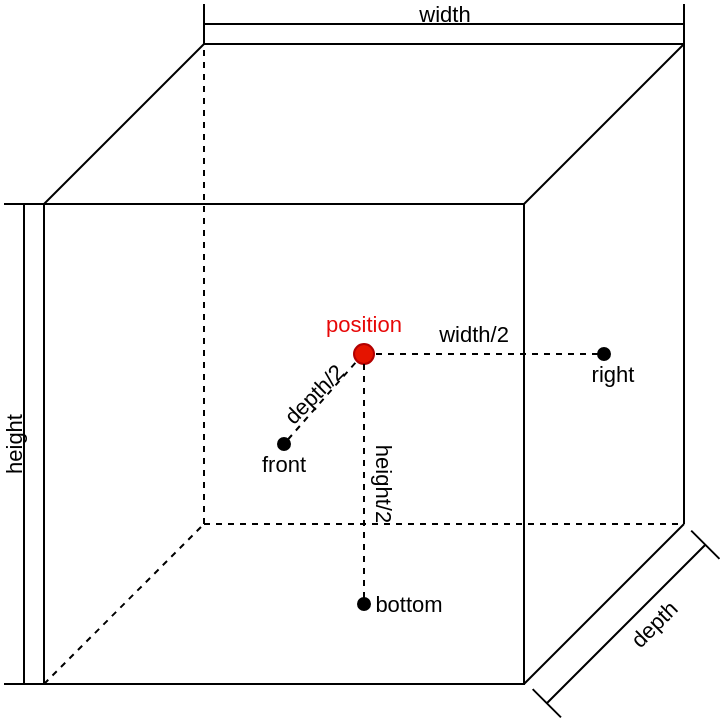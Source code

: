 <mxfile>
    <diagram id="Z9QtlNso7wTWEhbU5I4G" name="Pagina-1">
        <mxGraphModel dx="538" dy="437" grid="1" gridSize="10" guides="1" tooltips="1" connect="1" arrows="1" fold="1" page="1" pageScale="1" pageWidth="827" pageHeight="1169" math="0" shadow="0">
            <root>
                <mxCell id="0"/>
                <mxCell id="1" parent="0"/>
                <mxCell id="7" value="" style="whiteSpace=wrap;html=1;aspect=fixed;fillColor=none;" vertex="1" parent="1">
                    <mxGeometry x="240" y="760" width="240" height="240" as="geometry"/>
                </mxCell>
                <mxCell id="8" value="" style="endArrow=none;html=1;" edge="1" parent="1">
                    <mxGeometry width="50" height="50" relative="1" as="geometry">
                        <mxPoint x="480" y="1000" as="sourcePoint"/>
                        <mxPoint x="560" y="920" as="targetPoint"/>
                    </mxGeometry>
                </mxCell>
                <mxCell id="12" value="" style="endArrow=none;html=1;" edge="1" parent="1">
                    <mxGeometry width="50" height="50" relative="1" as="geometry">
                        <mxPoint x="240" y="760" as="sourcePoint"/>
                        <mxPoint x="320" y="680" as="targetPoint"/>
                    </mxGeometry>
                </mxCell>
                <mxCell id="13" value="" style="endArrow=none;html=1;" edge="1" parent="1">
                    <mxGeometry width="50" height="50" relative="1" as="geometry">
                        <mxPoint x="480" y="760" as="sourcePoint"/>
                        <mxPoint x="560" y="680" as="targetPoint"/>
                    </mxGeometry>
                </mxCell>
                <mxCell id="14" value="" style="endArrow=none;html=1;" edge="1" parent="1">
                    <mxGeometry width="50" height="50" relative="1" as="geometry">
                        <mxPoint x="560" y="920" as="sourcePoint"/>
                        <mxPoint x="560" y="680" as="targetPoint"/>
                    </mxGeometry>
                </mxCell>
                <mxCell id="16" value="" style="endArrow=none;dashed=1;html=1;" edge="1" parent="1">
                    <mxGeometry width="50" height="50" relative="1" as="geometry">
                        <mxPoint x="320" y="920" as="sourcePoint"/>
                        <mxPoint x="320" y="680" as="targetPoint"/>
                    </mxGeometry>
                </mxCell>
                <mxCell id="17" value="" style="endArrow=none;dashed=1;html=1;" edge="1" parent="1">
                    <mxGeometry width="50" height="50" relative="1" as="geometry">
                        <mxPoint x="320" y="920" as="sourcePoint"/>
                        <mxPoint x="560" y="920" as="targetPoint"/>
                    </mxGeometry>
                </mxCell>
                <mxCell id="19" value="" style="endArrow=none;html=1;" edge="1" parent="1">
                    <mxGeometry width="50" height="50" relative="1" as="geometry">
                        <mxPoint x="560" y="680" as="sourcePoint"/>
                        <mxPoint x="320" y="680" as="targetPoint"/>
                    </mxGeometry>
                </mxCell>
                <mxCell id="44" value="right" style="text;html=1;strokeColor=none;fillColor=none;align=center;verticalAlign=middle;whiteSpace=wrap;rounded=0;shadow=0;fillStyle=solid;fontSize=11;rotation=0;" vertex="1" parent="1">
                    <mxGeometry x="507.5" y="840" width="32.5" height="10" as="geometry"/>
                </mxCell>
                <mxCell id="20" value="" style="ellipse;whiteSpace=wrap;html=1;aspect=fixed;fillColor=#e51400;fillStyle=solid;fontColor=#ffffff;strokeColor=#B20000;" vertex="1" parent="1">
                    <mxGeometry x="395" y="830" width="10" height="10" as="geometry"/>
                </mxCell>
                <mxCell id="33" value="" style="shape=crossbar;whiteSpace=wrap;html=1;rounded=1;direction=south;fillStyle=solid;fontSize=11;fillColor=default;" vertex="1" parent="1">
                    <mxGeometry x="220" y="760" width="20" height="240" as="geometry"/>
                </mxCell>
                <mxCell id="36" value="" style="endArrow=none;dashed=1;html=1;fontSize=11;entryX=0.5;entryY=1;entryDx=0;entryDy=0;startArrow=oval;startFill=1;" edge="1" parent="1" target="20">
                    <mxGeometry width="50" height="50" relative="1" as="geometry">
                        <mxPoint x="400" y="960" as="sourcePoint"/>
                        <mxPoint x="404.8" y="855" as="targetPoint"/>
                    </mxGeometry>
                </mxCell>
                <mxCell id="39" value="" style="shape=crossbar;whiteSpace=wrap;html=1;rounded=1;fillStyle=solid;fontSize=11;fillColor=default;" vertex="1" parent="1">
                    <mxGeometry x="320" y="660" width="240" height="20" as="geometry"/>
                </mxCell>
                <mxCell id="41" value="" style="endArrow=none;dashed=1;html=1;fontSize=11;entryX=1;entryY=0.5;entryDx=0;entryDy=0;startArrow=oval;startFill=1;" edge="1" parent="1" target="20">
                    <mxGeometry width="50" height="50" relative="1" as="geometry">
                        <mxPoint x="520" y="835" as="sourcePoint"/>
                        <mxPoint x="500" y="845" as="targetPoint"/>
                    </mxGeometry>
                </mxCell>
                <mxCell id="47" value="" style="endArrow=none;dashed=1;html=1;fontSize=11;startArrow=oval;startFill=1;entryX=0;entryY=1;entryDx=0;entryDy=0;" edge="1" parent="1" target="20">
                    <mxGeometry width="50" height="50" relative="1" as="geometry">
                        <mxPoint x="360" y="880" as="sourcePoint"/>
                        <mxPoint x="380" y="855" as="targetPoint"/>
                    </mxGeometry>
                </mxCell>
                <mxCell id="53" value="" style="endArrow=none;dashed=1;html=1;fontSize=11;" edge="1" parent="1">
                    <mxGeometry width="50" height="50" relative="1" as="geometry">
                        <mxPoint x="240" y="1000" as="sourcePoint"/>
                        <mxPoint x="320" y="920" as="targetPoint"/>
                    </mxGeometry>
                </mxCell>
                <mxCell id="55" value="bottom" style="text;html=1;strokeColor=none;fillColor=none;align=center;verticalAlign=middle;whiteSpace=wrap;rounded=0;shadow=0;fillStyle=solid;fontSize=11;rotation=0;" vertex="1" parent="1">
                    <mxGeometry x="405" y="955" width="35" height="10" as="geometry"/>
                </mxCell>
                <mxCell id="56" value="width" style="text;html=1;strokeColor=none;fillColor=none;align=center;verticalAlign=middle;whiteSpace=wrap;rounded=0;shadow=0;fillStyle=solid;fontSize=11;rotation=0;" vertex="1" parent="1">
                    <mxGeometry x="427.5" y="660" width="25" height="10" as="geometry"/>
                </mxCell>
                <mxCell id="58" value="position" style="text;html=1;strokeColor=none;fillColor=none;align=center;verticalAlign=middle;whiteSpace=wrap;rounded=0;shadow=0;fillStyle=solid;fontSize=11;rotation=0;fontColor=#E70808;" vertex="1" parent="1">
                    <mxGeometry x="380" y="810" width="40" height="20" as="geometry"/>
                </mxCell>
                <mxCell id="59" value="height" style="text;html=1;strokeColor=none;fillColor=none;align=center;verticalAlign=middle;whiteSpace=wrap;rounded=0;shadow=0;fillStyle=solid;fontSize=11;rotation=-90;" vertex="1" parent="1">
                    <mxGeometry x="210" y="875" width="30" height="10" as="geometry"/>
                </mxCell>
                <mxCell id="67" value="" style="shape=crossbar;whiteSpace=wrap;html=1;rounded=1;fillStyle=solid;fontSize=11;fillColor=default;rotation=-45;" vertex="1" parent="1">
                    <mxGeometry x="475" y="960" width="112.09" height="20" as="geometry"/>
                </mxCell>
                <mxCell id="68" value="depth" style="text;html=1;strokeColor=none;fillColor=none;align=center;verticalAlign=middle;whiteSpace=wrap;rounded=0;shadow=0;fillStyle=solid;fontSize=11;rotation=-45;" vertex="1" parent="1">
                    <mxGeometry x="530" y="965" width="30" height="10" as="geometry"/>
                </mxCell>
                <mxCell id="69" value="width/2" style="text;html=1;strokeColor=none;fillColor=none;align=center;verticalAlign=middle;whiteSpace=wrap;rounded=0;shadow=0;fillStyle=solid;fontSize=11;rotation=0;" vertex="1" parent="1">
                    <mxGeometry x="440" y="820" width="30" height="10" as="geometry"/>
                </mxCell>
                <mxCell id="70" value="depth/2" style="text;html=1;strokeColor=none;fillColor=none;align=center;verticalAlign=middle;whiteSpace=wrap;rounded=0;shadow=0;fillStyle=solid;fontSize=11;rotation=-45;" vertex="1" parent="1">
                    <mxGeometry x="360" y="850" width="30" height="10" as="geometry"/>
                </mxCell>
                <mxCell id="71" value="height/2" style="text;html=1;strokeColor=none;fillColor=none;align=center;verticalAlign=middle;whiteSpace=wrap;rounded=0;shadow=0;fillStyle=solid;fontSize=11;rotation=90;" vertex="1" parent="1">
                    <mxGeometry x="395" y="895" width="30" height="10" as="geometry"/>
                </mxCell>
                <mxCell id="72" value="front" style="text;html=1;strokeColor=none;fillColor=none;align=center;verticalAlign=middle;whiteSpace=wrap;rounded=0;shadow=0;fillStyle=solid;fontSize=11;rotation=0;" vertex="1" parent="1">
                    <mxGeometry x="345" y="885" width="30" height="10" as="geometry"/>
                </mxCell>
            </root>
        </mxGraphModel>
    </diagram>
</mxfile>